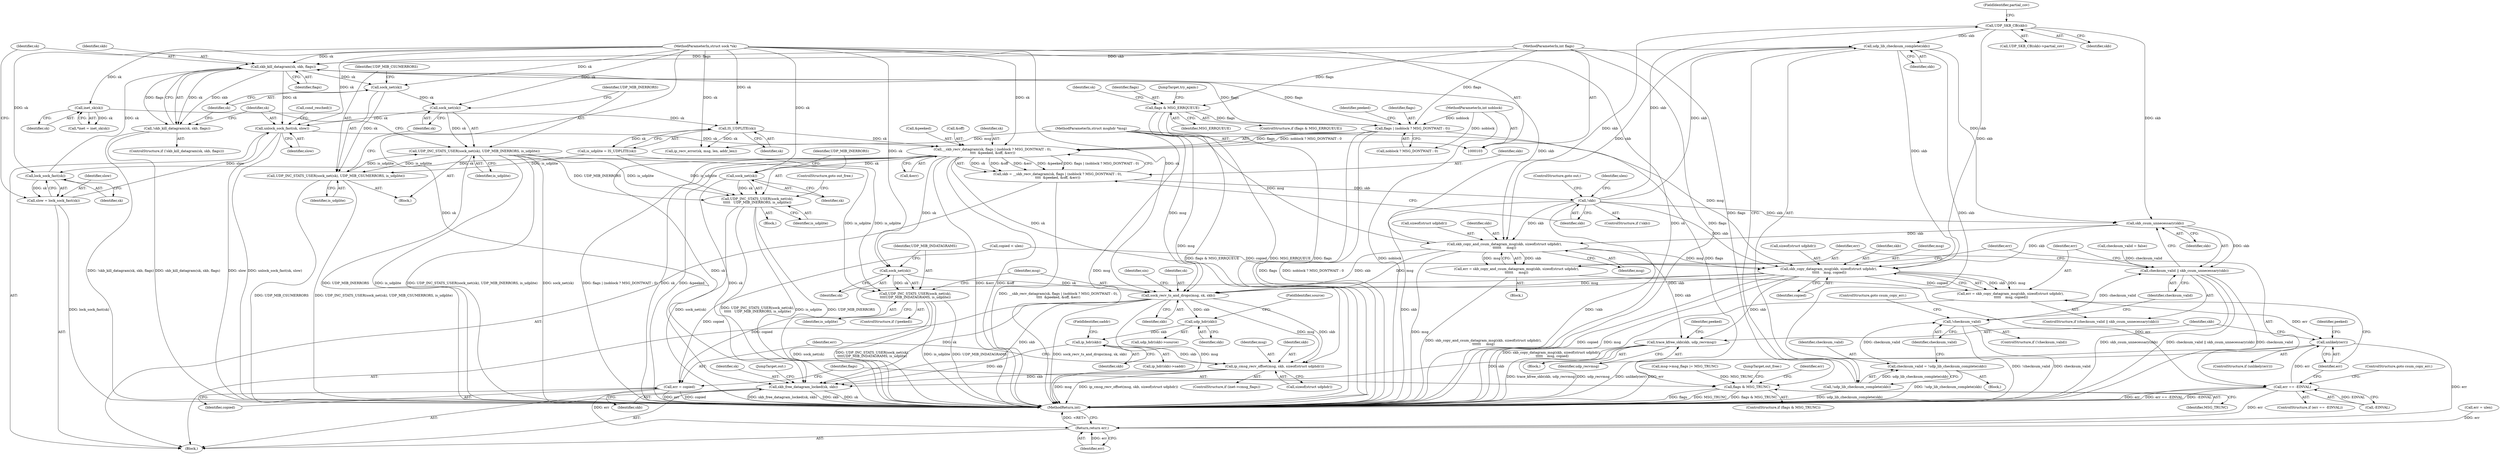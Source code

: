 digraph "0_linux_197c949e7798fbf28cfadc69d9ca0c2abbf93191@pointer" {
"1000200" [label="(Call,UDP_SKB_CB(skb))"];
"1000163" [label="(Call,!skb)"];
"1000146" [label="(Call,skb = __skb_recv_datagram(sk, flags | (noblock ? MSG_DONTWAIT : 0),\n\t\t\t\t  &peeked, &off, &err))"];
"1000148" [label="(Call,__skb_recv_datagram(sk, flags | (noblock ? MSG_DONTWAIT : 0),\n\t\t\t\t  &peeked, &off, &err))"];
"1000364" [label="(Call,unlock_sock_fast(sk, slow))"];
"1000360" [label="(Call,sock_net(sk))"];
"1000355" [label="(Call,sock_net(sk))"];
"1000349" [label="(Call,skb_kill_datagram(sk, skb, flags))"];
"1000345" [label="(Call,lock_sock_fast(sk))"];
"1000104" [label="(MethodParameterIn,struct sock *sk)"];
"1000207" [label="(Call,udp_lib_checksum_complete(skb))"];
"1000200" [label="(Call,UDP_SKB_CB(skb))"];
"1000230" [label="(Call,skb_copy_and_csum_datagram_msg(skb, sizeof(struct udphdr),\n\t\t\t\t\t\t     msg))"];
"1000216" [label="(Call,skb_csum_unnecessary(skb))"];
"1000105" [label="(MethodParameterIn,struct msghdr *msg)"];
"1000150" [label="(Call,flags | (noblock ? MSG_DONTWAIT : 0))"];
"1000136" [label="(Call,flags & MSG_ERRQUEUE)"];
"1000108" [label="(MethodParameterIn,int flags)"];
"1000107" [label="(MethodParameterIn,int noblock)"];
"1000343" [label="(Call,slow = lock_sock_fast(sk))"];
"1000128" [label="(Call,IS_UDPLITE(sk))"];
"1000114" [label="(Call,inet_sk(sk))"];
"1000206" [label="(Call,!udp_lib_checksum_complete(skb))"];
"1000204" [label="(Call,checksum_valid = !udp_lib_checksum_complete(skb))"];
"1000210" [label="(Call,!checksum_valid)"];
"1000214" [label="(Call,checksum_valid || skb_csum_unnecessary(skb))"];
"1000220" [label="(Call,skb_copy_datagram_msg(skb, sizeof(struct udphdr),\n \t\t\t\t\t    msg, copied))"];
"1000218" [label="(Call,err = skb_copy_datagram_msg(skb, sizeof(struct udphdr),\n \t\t\t\t\t    msg, copied))"];
"1000242" [label="(Call,unlikely(err))"];
"1000340" [label="(Return,return err;)"];
"1000245" [label="(Call,trace_kfree_skb(skb, udp_recvmsg))"];
"1000336" [label="(Call,skb_free_datagram_locked(sk, skb))"];
"1000271" [label="(Call,sock_recv_ts_and_drops(msg, sk, skb))"];
"1000288" [label="(Call,udp_hdr(skb))"];
"1000298" [label="(Call,ip_hdr(skb))"];
"1000320" [label="(Call,ip_cmsg_recv_offset(msg, skb, sizeof(struct udphdr)))"];
"1000325" [label="(Call,err = copied)"];
"1000228" [label="(Call,err = skb_copy_and_csum_datagram_msg(skb, sizeof(struct udphdr),\n\t\t\t\t\t\t     msg))"];
"1000236" [label="(Call,err == -EINVAL)"];
"1000258" [label="(Call,sock_net(sk))"];
"1000257" [label="(Call,UDP_INC_STATS_USER(sock_net(sk),\n\t\t\t\t\t   UDP_MIB_INERRORS, is_udplite))"];
"1000267" [label="(Call,sock_net(sk))"];
"1000266" [label="(Call,UDP_INC_STATS_USER(sock_net(sk),\n\t\t\t\tUDP_MIB_INDATAGRAMS, is_udplite))"];
"1000329" [label="(Call,flags & MSG_TRUNC)"];
"1000348" [label="(Call,!skb_kill_datagram(sk, skb, flags))"];
"1000354" [label="(Call,UDP_INC_STATS_USER(sock_net(sk), UDP_MIB_CSUMERRORS, is_udplite))"];
"1000359" [label="(Call,UDP_INC_STATS_USER(sock_net(sk), UDP_MIB_INERRORS, is_udplite))"];
"1000246" [label="(Identifier,skb)"];
"1000244" [label="(Block,)"];
"1000354" [label="(Call,UDP_INC_STATS_USER(sock_net(sk), UDP_MIB_CSUMERRORS, is_udplite))"];
"1000228" [label="(Call,err = skb_copy_and_csum_datagram_msg(skb, sizeof(struct udphdr),\n\t\t\t\t\t\t     msg))"];
"1000272" [label="(Identifier,msg)"];
"1000363" [label="(Identifier,is_udplite)"];
"1000105" [label="(MethodParameterIn,struct msghdr *msg)"];
"1000140" [label="(Call,ip_recv_error(sk, msg, len, addr_len))"];
"1000330" [label="(Identifier,flags)"];
"1000235" [label="(ControlStructure,if (err == -EINVAL))"];
"1000251" [label="(Block,)"];
"1000267" [label="(Call,sock_net(sk))"];
"1000300" [label="(FieldIdentifier,saddr)"];
"1000266" [label="(Call,UDP_INC_STATS_USER(sock_net(sk),\n\t\t\t\tUDP_MIB_INDATAGRAMS, is_udplite))"];
"1000258" [label="(Call,sock_net(sk))"];
"1000150" [label="(Call,flags | (noblock ? MSG_DONTWAIT : 0))"];
"1000216" [label="(Call,skb_csum_unnecessary(skb))"];
"1000257" [label="(Call,UDP_INC_STATS_USER(sock_net(sk),\n\t\t\t\t\t   UDP_MIB_INERRORS, is_udplite))"];
"1000351" [label="(Identifier,skb)"];
"1000331" [label="(Identifier,MSG_TRUNC)"];
"1000112" [label="(Call,*inet = inet_sk(sk))"];
"1000297" [label="(Call,ip_hdr(skb)->saddr)"];
"1000145" [label="(JumpTarget,try_again:)"];
"1000340" [label="(Return,return err;)"];
"1000276" [label="(Identifier,sin)"];
"1000104" [label="(MethodParameterIn,struct sock *sk)"];
"1000364" [label="(Call,unlock_sock_fast(sk, slow))"];
"1000189" [label="(Call,msg->msg_flags |= MSG_TRUNC)"];
"1000345" [label="(Call,lock_sock_fast(sk))"];
"1000241" [label="(ControlStructure,if (unlikely(err)))"];
"1000212" [label="(ControlStructure,goto csum_copy_err;)"];
"1000236" [label="(Call,err == -EINVAL)"];
"1000328" [label="(ControlStructure,if (flags & MSG_TRUNC))"];
"1000217" [label="(Identifier,skb)"];
"1000114" [label="(Call,inet_sk(sk))"];
"1000335" [label="(JumpTarget,out_free:)"];
"1000213" [label="(ControlStructure,if (checksum_valid || skb_csum_unnecessary(skb)))"];
"1000210" [label="(Call,!checksum_valid)"];
"1000350" [label="(Identifier,sk)"];
"1000320" [label="(Call,ip_cmsg_recv_offset(msg, skb, sizeof(struct udphdr)))"];
"1000344" [label="(Identifier,slow)"];
"1000259" [label="(Identifier,sk)"];
"1000141" [label="(Identifier,sk)"];
"1000162" [label="(ControlStructure,if (!skb))"];
"1000156" [label="(Call,&peeked)"];
"1000108" [label="(MethodParameterIn,int flags)"];
"1000242" [label="(Call,unlikely(err))"];
"1000163" [label="(Call,!skb)"];
"1000265" [label="(Identifier,peeked)"];
"1000261" [label="(Identifier,is_udplite)"];
"1000203" [label="(Block,)"];
"1000325" [label="(Call,err = copied)"];
"1000346" [label="(Identifier,sk)"];
"1000135" [label="(ControlStructure,if (flags & MSG_ERRQUEUE))"];
"1000129" [label="(Identifier,sk)"];
"1000219" [label="(Identifier,err)"];
"1000147" [label="(Identifier,skb)"];
"1000232" [label="(Call,sizeof(struct udphdr))"];
"1000209" [label="(ControlStructure,if (!checksum_valid))"];
"1000240" [label="(ControlStructure,goto csum_copy_err;)"];
"1000222" [label="(Call,sizeof(struct udphdr))"];
"1000260" [label="(Identifier,UDP_MIB_INERRORS)"];
"1000229" [label="(Identifier,err)"];
"1000274" [label="(Identifier,skb)"];
"1000366" [label="(Identifier,slow)"];
"1000298" [label="(Call,ip_hdr(skb))"];
"1000220" [label="(Call,skb_copy_datagram_msg(skb, sizeof(struct udphdr),\n \t\t\t\t\t    msg, copied))"];
"1000128" [label="(Call,IS_UDPLITE(sk))"];
"1000152" [label="(Call,noblock ? MSG_DONTWAIT : 0)"];
"1000207" [label="(Call,udp_lib_checksum_complete(skb))"];
"1000126" [label="(Call,is_udplite = IS_UDPLITE(sk))"];
"1000238" [label="(Call,-EINVAL)"];
"1000199" [label="(Call,UDP_SKB_CB(skb)->partial_cov)"];
"1000341" [label="(Identifier,err)"];
"1000263" [label="(ControlStructure,if (!peeked))"];
"1000158" [label="(Call,&off)"];
"1000214" [label="(Call,checksum_valid || skb_csum_unnecessary(skb))"];
"1000137" [label="(Identifier,flags)"];
"1000204" [label="(Call,checksum_valid = !udp_lib_checksum_complete(skb))"];
"1000234" [label="(Identifier,msg)"];
"1000269" [label="(Identifier,UDP_MIB_INDATAGRAMS)"];
"1000352" [label="(Identifier,flags)"];
"1000250" [label="(Identifier,peeked)"];
"1000262" [label="(ControlStructure,goto out_free;)"];
"1000365" [label="(Identifier,sk)"];
"1000337" [label="(Identifier,sk)"];
"1000336" [label="(Call,skb_free_datagram_locked(sk, skb))"];
"1000327" [label="(Identifier,copied)"];
"1000138" [label="(Identifier,MSG_ERRQUEUE)"];
"1000237" [label="(Identifier,err)"];
"1000268" [label="(Identifier,sk)"];
"1000323" [label="(Call,sizeof(struct udphdr))"];
"1000110" [label="(Block,)"];
"1000353" [label="(Block,)"];
"1000374" [label="(MethodReturn,int)"];
"1000270" [label="(Identifier,is_udplite)"];
"1000151" [label="(Identifier,flags)"];
"1000206" [label="(Call,!udp_lib_checksum_complete(skb))"];
"1000164" [label="(Identifier,skb)"];
"1000347" [label="(ControlStructure,if (!skb_kill_datagram(sk, skb, flags)))"];
"1000349" [label="(Call,skb_kill_datagram(sk, skb, flags))"];
"1000356" [label="(Identifier,sk)"];
"1000357" [label="(Identifier,UDP_MIB_CSUMERRORS)"];
"1000165" [label="(ControlStructure,goto out;)"];
"1000107" [label="(MethodParameterIn,int noblock)"];
"1000202" [label="(FieldIdentifier,partial_cov)"];
"1000211" [label="(Identifier,checksum_valid)"];
"1000287" [label="(Call,udp_hdr(skb)->source)"];
"1000149" [label="(Identifier,sk)"];
"1000339" [label="(JumpTarget,out:)"];
"1000367" [label="(Call,cond_resched())"];
"1000326" [label="(Identifier,err)"];
"1000196" [label="(Call,copied < ulen)"];
"1000225" [label="(Identifier,copied)"];
"1000333" [label="(Identifier,err)"];
"1000231" [label="(Identifier,skb)"];
"1000329" [label="(Call,flags & MSG_TRUNC)"];
"1000167" [label="(Identifier,ulen)"];
"1000360" [label="(Call,sock_net(sk))"];
"1000148" [label="(Call,__skb_recv_datagram(sk, flags | (noblock ? MSG_DONTWAIT : 0),\n\t\t\t\t  &peeked, &off, &err))"];
"1000289" [label="(Identifier,skb)"];
"1000146" [label="(Call,skb = __skb_recv_datagram(sk, flags | (noblock ? MSG_DONTWAIT : 0),\n\t\t\t\t  &peeked, &off, &err))"];
"1000243" [label="(Identifier,err)"];
"1000338" [label="(Identifier,skb)"];
"1000299" [label="(Identifier,skb)"];
"1000361" [label="(Identifier,sk)"];
"1000157" [label="(Identifier,peeked)"];
"1000321" [label="(Identifier,msg)"];
"1000200" [label="(Call,UDP_SKB_CB(skb))"];
"1000348" [label="(Call,!skb_kill_datagram(sk, skb, flags))"];
"1000316" [label="(ControlStructure,if (inet->cmsg_flags))"];
"1000115" [label="(Identifier,sk)"];
"1000273" [label="(Identifier,sk)"];
"1000227" [label="(Block,)"];
"1000136" [label="(Call,flags & MSG_ERRQUEUE)"];
"1000359" [label="(Call,UDP_INC_STATS_USER(sock_net(sk), UDP_MIB_INERRORS, is_udplite))"];
"1000332" [label="(Call,err = ulen)"];
"1000160" [label="(Call,&err)"];
"1000355" [label="(Call,sock_net(sk))"];
"1000131" [label="(Call,checksum_valid = false)"];
"1000290" [label="(FieldIdentifier,source)"];
"1000230" [label="(Call,skb_copy_and_csum_datagram_msg(skb, sizeof(struct udphdr),\n\t\t\t\t\t\t     msg))"];
"1000221" [label="(Identifier,skb)"];
"1000271" [label="(Call,sock_recv_ts_and_drops(msg, sk, skb))"];
"1000201" [label="(Identifier,skb)"];
"1000247" [label="(Identifier,udp_recvmsg)"];
"1000224" [label="(Identifier,msg)"];
"1000288" [label="(Call,udp_hdr(skb))"];
"1000322" [label="(Identifier,skb)"];
"1000245" [label="(Call,trace_kfree_skb(skb, udp_recvmsg))"];
"1000343" [label="(Call,slow = lock_sock_fast(sk))"];
"1000208" [label="(Identifier,skb)"];
"1000218" [label="(Call,err = skb_copy_datagram_msg(skb, sizeof(struct udphdr),\n \t\t\t\t\t    msg, copied))"];
"1000205" [label="(Identifier,checksum_valid)"];
"1000362" [label="(Identifier,UDP_MIB_INERRORS)"];
"1000358" [label="(Identifier,is_udplite)"];
"1000215" [label="(Identifier,checksum_valid)"];
"1000200" -> "1000199"  [label="AST: "];
"1000200" -> "1000201"  [label="CFG: "];
"1000201" -> "1000200"  [label="AST: "];
"1000202" -> "1000200"  [label="CFG: "];
"1000163" -> "1000200"  [label="DDG: skb"];
"1000200" -> "1000207"  [label="DDG: skb"];
"1000200" -> "1000216"  [label="DDG: skb"];
"1000200" -> "1000220"  [label="DDG: skb"];
"1000200" -> "1000230"  [label="DDG: skb"];
"1000163" -> "1000162"  [label="AST: "];
"1000163" -> "1000164"  [label="CFG: "];
"1000164" -> "1000163"  [label="AST: "];
"1000165" -> "1000163"  [label="CFG: "];
"1000167" -> "1000163"  [label="CFG: "];
"1000163" -> "1000374"  [label="DDG: skb"];
"1000163" -> "1000374"  [label="DDG: !skb"];
"1000146" -> "1000163"  [label="DDG: skb"];
"1000163" -> "1000207"  [label="DDG: skb"];
"1000163" -> "1000216"  [label="DDG: skb"];
"1000163" -> "1000220"  [label="DDG: skb"];
"1000163" -> "1000230"  [label="DDG: skb"];
"1000146" -> "1000110"  [label="AST: "];
"1000146" -> "1000148"  [label="CFG: "];
"1000147" -> "1000146"  [label="AST: "];
"1000148" -> "1000146"  [label="AST: "];
"1000164" -> "1000146"  [label="CFG: "];
"1000146" -> "1000374"  [label="DDG: __skb_recv_datagram(sk, flags | (noblock ? MSG_DONTWAIT : 0),\n\t\t\t\t  &peeked, &off, &err)"];
"1000148" -> "1000146"  [label="DDG: sk"];
"1000148" -> "1000146"  [label="DDG: &off"];
"1000148" -> "1000146"  [label="DDG: &err"];
"1000148" -> "1000146"  [label="DDG: &peeked"];
"1000148" -> "1000146"  [label="DDG: flags | (noblock ? MSG_DONTWAIT : 0)"];
"1000148" -> "1000160"  [label="CFG: "];
"1000149" -> "1000148"  [label="AST: "];
"1000150" -> "1000148"  [label="AST: "];
"1000156" -> "1000148"  [label="AST: "];
"1000158" -> "1000148"  [label="AST: "];
"1000160" -> "1000148"  [label="AST: "];
"1000148" -> "1000374"  [label="DDG: &err"];
"1000148" -> "1000374"  [label="DDG: &off"];
"1000148" -> "1000374"  [label="DDG: sk"];
"1000148" -> "1000374"  [label="DDG: flags | (noblock ? MSG_DONTWAIT : 0)"];
"1000148" -> "1000374"  [label="DDG: &peeked"];
"1000364" -> "1000148"  [label="DDG: sk"];
"1000128" -> "1000148"  [label="DDG: sk"];
"1000104" -> "1000148"  [label="DDG: sk"];
"1000150" -> "1000148"  [label="DDG: flags"];
"1000150" -> "1000148"  [label="DDG: noblock ? MSG_DONTWAIT : 0"];
"1000148" -> "1000258"  [label="DDG: sk"];
"1000148" -> "1000267"  [label="DDG: sk"];
"1000148" -> "1000271"  [label="DDG: sk"];
"1000148" -> "1000336"  [label="DDG: sk"];
"1000148" -> "1000345"  [label="DDG: sk"];
"1000364" -> "1000110"  [label="AST: "];
"1000364" -> "1000366"  [label="CFG: "];
"1000365" -> "1000364"  [label="AST: "];
"1000366" -> "1000364"  [label="AST: "];
"1000367" -> "1000364"  [label="CFG: "];
"1000364" -> "1000374"  [label="DDG: unlock_sock_fast(sk, slow)"];
"1000364" -> "1000374"  [label="DDG: slow"];
"1000360" -> "1000364"  [label="DDG: sk"];
"1000349" -> "1000364"  [label="DDG: sk"];
"1000104" -> "1000364"  [label="DDG: sk"];
"1000343" -> "1000364"  [label="DDG: slow"];
"1000360" -> "1000359"  [label="AST: "];
"1000360" -> "1000361"  [label="CFG: "];
"1000361" -> "1000360"  [label="AST: "];
"1000362" -> "1000360"  [label="CFG: "];
"1000360" -> "1000359"  [label="DDG: sk"];
"1000355" -> "1000360"  [label="DDG: sk"];
"1000104" -> "1000360"  [label="DDG: sk"];
"1000355" -> "1000354"  [label="AST: "];
"1000355" -> "1000356"  [label="CFG: "];
"1000356" -> "1000355"  [label="AST: "];
"1000357" -> "1000355"  [label="CFG: "];
"1000355" -> "1000354"  [label="DDG: sk"];
"1000349" -> "1000355"  [label="DDG: sk"];
"1000104" -> "1000355"  [label="DDG: sk"];
"1000349" -> "1000348"  [label="AST: "];
"1000349" -> "1000352"  [label="CFG: "];
"1000350" -> "1000349"  [label="AST: "];
"1000351" -> "1000349"  [label="AST: "];
"1000352" -> "1000349"  [label="AST: "];
"1000348" -> "1000349"  [label="CFG: "];
"1000349" -> "1000150"  [label="DDG: flags"];
"1000349" -> "1000348"  [label="DDG: sk"];
"1000349" -> "1000348"  [label="DDG: skb"];
"1000349" -> "1000348"  [label="DDG: flags"];
"1000345" -> "1000349"  [label="DDG: sk"];
"1000104" -> "1000349"  [label="DDG: sk"];
"1000207" -> "1000349"  [label="DDG: skb"];
"1000230" -> "1000349"  [label="DDG: skb"];
"1000150" -> "1000349"  [label="DDG: flags"];
"1000108" -> "1000349"  [label="DDG: flags"];
"1000345" -> "1000343"  [label="AST: "];
"1000345" -> "1000346"  [label="CFG: "];
"1000346" -> "1000345"  [label="AST: "];
"1000343" -> "1000345"  [label="CFG: "];
"1000345" -> "1000343"  [label="DDG: sk"];
"1000104" -> "1000345"  [label="DDG: sk"];
"1000104" -> "1000103"  [label="AST: "];
"1000104" -> "1000374"  [label="DDG: sk"];
"1000104" -> "1000114"  [label="DDG: sk"];
"1000104" -> "1000128"  [label="DDG: sk"];
"1000104" -> "1000140"  [label="DDG: sk"];
"1000104" -> "1000258"  [label="DDG: sk"];
"1000104" -> "1000267"  [label="DDG: sk"];
"1000104" -> "1000271"  [label="DDG: sk"];
"1000104" -> "1000336"  [label="DDG: sk"];
"1000207" -> "1000206"  [label="AST: "];
"1000207" -> "1000208"  [label="CFG: "];
"1000208" -> "1000207"  [label="AST: "];
"1000206" -> "1000207"  [label="CFG: "];
"1000207" -> "1000206"  [label="DDG: skb"];
"1000207" -> "1000216"  [label="DDG: skb"];
"1000207" -> "1000220"  [label="DDG: skb"];
"1000207" -> "1000230"  [label="DDG: skb"];
"1000230" -> "1000228"  [label="AST: "];
"1000230" -> "1000234"  [label="CFG: "];
"1000231" -> "1000230"  [label="AST: "];
"1000232" -> "1000230"  [label="AST: "];
"1000234" -> "1000230"  [label="AST: "];
"1000228" -> "1000230"  [label="CFG: "];
"1000230" -> "1000374"  [label="DDG: msg"];
"1000230" -> "1000220"  [label="DDG: msg"];
"1000230" -> "1000228"  [label="DDG: skb"];
"1000230" -> "1000228"  [label="DDG: msg"];
"1000216" -> "1000230"  [label="DDG: skb"];
"1000105" -> "1000230"  [label="DDG: msg"];
"1000230" -> "1000245"  [label="DDG: skb"];
"1000230" -> "1000271"  [label="DDG: msg"];
"1000230" -> "1000271"  [label="DDG: skb"];
"1000216" -> "1000214"  [label="AST: "];
"1000216" -> "1000217"  [label="CFG: "];
"1000217" -> "1000216"  [label="AST: "];
"1000214" -> "1000216"  [label="CFG: "];
"1000216" -> "1000214"  [label="DDG: skb"];
"1000216" -> "1000220"  [label="DDG: skb"];
"1000105" -> "1000103"  [label="AST: "];
"1000105" -> "1000374"  [label="DDG: msg"];
"1000105" -> "1000140"  [label="DDG: msg"];
"1000105" -> "1000220"  [label="DDG: msg"];
"1000105" -> "1000271"  [label="DDG: msg"];
"1000105" -> "1000320"  [label="DDG: msg"];
"1000150" -> "1000152"  [label="CFG: "];
"1000151" -> "1000150"  [label="AST: "];
"1000152" -> "1000150"  [label="AST: "];
"1000157" -> "1000150"  [label="CFG: "];
"1000150" -> "1000374"  [label="DDG: flags"];
"1000150" -> "1000374"  [label="DDG: noblock ? MSG_DONTWAIT : 0"];
"1000136" -> "1000150"  [label="DDG: flags"];
"1000108" -> "1000150"  [label="DDG: flags"];
"1000107" -> "1000150"  [label="DDG: noblock"];
"1000150" -> "1000329"  [label="DDG: flags"];
"1000136" -> "1000135"  [label="AST: "];
"1000136" -> "1000138"  [label="CFG: "];
"1000137" -> "1000136"  [label="AST: "];
"1000138" -> "1000136"  [label="AST: "];
"1000141" -> "1000136"  [label="CFG: "];
"1000145" -> "1000136"  [label="CFG: "];
"1000136" -> "1000374"  [label="DDG: flags & MSG_ERRQUEUE"];
"1000136" -> "1000374"  [label="DDG: MSG_ERRQUEUE"];
"1000136" -> "1000374"  [label="DDG: flags"];
"1000108" -> "1000136"  [label="DDG: flags"];
"1000108" -> "1000103"  [label="AST: "];
"1000108" -> "1000374"  [label="DDG: flags"];
"1000108" -> "1000329"  [label="DDG: flags"];
"1000107" -> "1000103"  [label="AST: "];
"1000107" -> "1000374"  [label="DDG: noblock"];
"1000107" -> "1000152"  [label="DDG: noblock"];
"1000343" -> "1000110"  [label="AST: "];
"1000344" -> "1000343"  [label="AST: "];
"1000350" -> "1000343"  [label="CFG: "];
"1000343" -> "1000374"  [label="DDG: lock_sock_fast(sk)"];
"1000128" -> "1000126"  [label="AST: "];
"1000128" -> "1000129"  [label="CFG: "];
"1000129" -> "1000128"  [label="AST: "];
"1000126" -> "1000128"  [label="CFG: "];
"1000128" -> "1000126"  [label="DDG: sk"];
"1000114" -> "1000128"  [label="DDG: sk"];
"1000128" -> "1000140"  [label="DDG: sk"];
"1000114" -> "1000112"  [label="AST: "];
"1000114" -> "1000115"  [label="CFG: "];
"1000115" -> "1000114"  [label="AST: "];
"1000112" -> "1000114"  [label="CFG: "];
"1000114" -> "1000112"  [label="DDG: sk"];
"1000206" -> "1000204"  [label="AST: "];
"1000204" -> "1000206"  [label="CFG: "];
"1000206" -> "1000374"  [label="DDG: udp_lib_checksum_complete(skb)"];
"1000206" -> "1000204"  [label="DDG: udp_lib_checksum_complete(skb)"];
"1000204" -> "1000203"  [label="AST: "];
"1000205" -> "1000204"  [label="AST: "];
"1000211" -> "1000204"  [label="CFG: "];
"1000204" -> "1000374"  [label="DDG: !udp_lib_checksum_complete(skb)"];
"1000204" -> "1000210"  [label="DDG: checksum_valid"];
"1000210" -> "1000209"  [label="AST: "];
"1000210" -> "1000211"  [label="CFG: "];
"1000211" -> "1000210"  [label="AST: "];
"1000212" -> "1000210"  [label="CFG: "];
"1000215" -> "1000210"  [label="CFG: "];
"1000210" -> "1000374"  [label="DDG: !checksum_valid"];
"1000210" -> "1000374"  [label="DDG: checksum_valid"];
"1000210" -> "1000214"  [label="DDG: checksum_valid"];
"1000214" -> "1000213"  [label="AST: "];
"1000214" -> "1000215"  [label="CFG: "];
"1000215" -> "1000214"  [label="AST: "];
"1000219" -> "1000214"  [label="CFG: "];
"1000229" -> "1000214"  [label="CFG: "];
"1000214" -> "1000374"  [label="DDG: skb_csum_unnecessary(skb)"];
"1000214" -> "1000374"  [label="DDG: checksum_valid || skb_csum_unnecessary(skb)"];
"1000214" -> "1000374"  [label="DDG: checksum_valid"];
"1000131" -> "1000214"  [label="DDG: checksum_valid"];
"1000220" -> "1000218"  [label="AST: "];
"1000220" -> "1000225"  [label="CFG: "];
"1000221" -> "1000220"  [label="AST: "];
"1000222" -> "1000220"  [label="AST: "];
"1000224" -> "1000220"  [label="AST: "];
"1000225" -> "1000220"  [label="AST: "];
"1000218" -> "1000220"  [label="CFG: "];
"1000220" -> "1000374"  [label="DDG: copied"];
"1000220" -> "1000374"  [label="DDG: msg"];
"1000220" -> "1000218"  [label="DDG: skb"];
"1000220" -> "1000218"  [label="DDG: msg"];
"1000220" -> "1000218"  [label="DDG: copied"];
"1000196" -> "1000220"  [label="DDG: copied"];
"1000220" -> "1000245"  [label="DDG: skb"];
"1000220" -> "1000271"  [label="DDG: msg"];
"1000220" -> "1000271"  [label="DDG: skb"];
"1000220" -> "1000325"  [label="DDG: copied"];
"1000218" -> "1000213"  [label="AST: "];
"1000219" -> "1000218"  [label="AST: "];
"1000243" -> "1000218"  [label="CFG: "];
"1000218" -> "1000374"  [label="DDG: skb_copy_datagram_msg(skb, sizeof(struct udphdr),\n \t\t\t\t\t    msg, copied)"];
"1000218" -> "1000242"  [label="DDG: err"];
"1000242" -> "1000241"  [label="AST: "];
"1000242" -> "1000243"  [label="CFG: "];
"1000243" -> "1000242"  [label="AST: "];
"1000246" -> "1000242"  [label="CFG: "];
"1000265" -> "1000242"  [label="CFG: "];
"1000242" -> "1000374"  [label="DDG: unlikely(err)"];
"1000242" -> "1000374"  [label="DDG: err"];
"1000236" -> "1000242"  [label="DDG: err"];
"1000242" -> "1000340"  [label="DDG: err"];
"1000340" -> "1000110"  [label="AST: "];
"1000340" -> "1000341"  [label="CFG: "];
"1000341" -> "1000340"  [label="AST: "];
"1000374" -> "1000340"  [label="CFG: "];
"1000340" -> "1000374"  [label="DDG: <RET>"];
"1000341" -> "1000340"  [label="DDG: err"];
"1000325" -> "1000340"  [label="DDG: err"];
"1000332" -> "1000340"  [label="DDG: err"];
"1000236" -> "1000340"  [label="DDG: err"];
"1000245" -> "1000244"  [label="AST: "];
"1000245" -> "1000247"  [label="CFG: "];
"1000246" -> "1000245"  [label="AST: "];
"1000247" -> "1000245"  [label="AST: "];
"1000250" -> "1000245"  [label="CFG: "];
"1000245" -> "1000374"  [label="DDG: trace_kfree_skb(skb, udp_recvmsg)"];
"1000245" -> "1000374"  [label="DDG: udp_recvmsg"];
"1000245" -> "1000336"  [label="DDG: skb"];
"1000336" -> "1000110"  [label="AST: "];
"1000336" -> "1000338"  [label="CFG: "];
"1000337" -> "1000336"  [label="AST: "];
"1000338" -> "1000336"  [label="AST: "];
"1000339" -> "1000336"  [label="CFG: "];
"1000336" -> "1000374"  [label="DDG: skb_free_datagram_locked(sk, skb)"];
"1000336" -> "1000374"  [label="DDG: skb"];
"1000336" -> "1000374"  [label="DDG: sk"];
"1000258" -> "1000336"  [label="DDG: sk"];
"1000271" -> "1000336"  [label="DDG: sk"];
"1000271" -> "1000336"  [label="DDG: skb"];
"1000298" -> "1000336"  [label="DDG: skb"];
"1000320" -> "1000336"  [label="DDG: skb"];
"1000271" -> "1000110"  [label="AST: "];
"1000271" -> "1000274"  [label="CFG: "];
"1000272" -> "1000271"  [label="AST: "];
"1000273" -> "1000271"  [label="AST: "];
"1000274" -> "1000271"  [label="AST: "];
"1000276" -> "1000271"  [label="CFG: "];
"1000271" -> "1000374"  [label="DDG: msg"];
"1000271" -> "1000374"  [label="DDG: sock_recv_ts_and_drops(msg, sk, skb)"];
"1000267" -> "1000271"  [label="DDG: sk"];
"1000271" -> "1000288"  [label="DDG: skb"];
"1000271" -> "1000320"  [label="DDG: msg"];
"1000271" -> "1000320"  [label="DDG: skb"];
"1000288" -> "1000287"  [label="AST: "];
"1000288" -> "1000289"  [label="CFG: "];
"1000289" -> "1000288"  [label="AST: "];
"1000290" -> "1000288"  [label="CFG: "];
"1000288" -> "1000298"  [label="DDG: skb"];
"1000298" -> "1000297"  [label="AST: "];
"1000298" -> "1000299"  [label="CFG: "];
"1000299" -> "1000298"  [label="AST: "];
"1000300" -> "1000298"  [label="CFG: "];
"1000298" -> "1000320"  [label="DDG: skb"];
"1000320" -> "1000316"  [label="AST: "];
"1000320" -> "1000323"  [label="CFG: "];
"1000321" -> "1000320"  [label="AST: "];
"1000322" -> "1000320"  [label="AST: "];
"1000323" -> "1000320"  [label="AST: "];
"1000326" -> "1000320"  [label="CFG: "];
"1000320" -> "1000374"  [label="DDG: msg"];
"1000320" -> "1000374"  [label="DDG: ip_cmsg_recv_offset(msg, skb, sizeof(struct udphdr))"];
"1000325" -> "1000110"  [label="AST: "];
"1000325" -> "1000327"  [label="CFG: "];
"1000326" -> "1000325"  [label="AST: "];
"1000327" -> "1000325"  [label="AST: "];
"1000330" -> "1000325"  [label="CFG: "];
"1000325" -> "1000374"  [label="DDG: err"];
"1000325" -> "1000374"  [label="DDG: copied"];
"1000196" -> "1000325"  [label="DDG: copied"];
"1000228" -> "1000227"  [label="AST: "];
"1000229" -> "1000228"  [label="AST: "];
"1000237" -> "1000228"  [label="CFG: "];
"1000228" -> "1000374"  [label="DDG: skb_copy_and_csum_datagram_msg(skb, sizeof(struct udphdr),\n\t\t\t\t\t\t     msg)"];
"1000228" -> "1000236"  [label="DDG: err"];
"1000236" -> "1000235"  [label="AST: "];
"1000236" -> "1000238"  [label="CFG: "];
"1000237" -> "1000236"  [label="AST: "];
"1000238" -> "1000236"  [label="AST: "];
"1000240" -> "1000236"  [label="CFG: "];
"1000243" -> "1000236"  [label="CFG: "];
"1000236" -> "1000374"  [label="DDG: err"];
"1000236" -> "1000374"  [label="DDG: err == -EINVAL"];
"1000236" -> "1000374"  [label="DDG: -EINVAL"];
"1000238" -> "1000236"  [label="DDG: EINVAL"];
"1000258" -> "1000257"  [label="AST: "];
"1000258" -> "1000259"  [label="CFG: "];
"1000259" -> "1000258"  [label="AST: "];
"1000260" -> "1000258"  [label="CFG: "];
"1000258" -> "1000257"  [label="DDG: sk"];
"1000257" -> "1000251"  [label="AST: "];
"1000257" -> "1000261"  [label="CFG: "];
"1000260" -> "1000257"  [label="AST: "];
"1000261" -> "1000257"  [label="AST: "];
"1000262" -> "1000257"  [label="CFG: "];
"1000257" -> "1000374"  [label="DDG: UDP_MIB_INERRORS"];
"1000257" -> "1000374"  [label="DDG: sock_net(sk)"];
"1000257" -> "1000374"  [label="DDG: UDP_INC_STATS_USER(sock_net(sk),\n\t\t\t\t\t   UDP_MIB_INERRORS, is_udplite)"];
"1000257" -> "1000374"  [label="DDG: is_udplite"];
"1000359" -> "1000257"  [label="DDG: UDP_MIB_INERRORS"];
"1000359" -> "1000257"  [label="DDG: is_udplite"];
"1000126" -> "1000257"  [label="DDG: is_udplite"];
"1000267" -> "1000266"  [label="AST: "];
"1000267" -> "1000268"  [label="CFG: "];
"1000268" -> "1000267"  [label="AST: "];
"1000269" -> "1000267"  [label="CFG: "];
"1000267" -> "1000266"  [label="DDG: sk"];
"1000266" -> "1000263"  [label="AST: "];
"1000266" -> "1000270"  [label="CFG: "];
"1000269" -> "1000266"  [label="AST: "];
"1000270" -> "1000266"  [label="AST: "];
"1000272" -> "1000266"  [label="CFG: "];
"1000266" -> "1000374"  [label="DDG: UDP_MIB_INDATAGRAMS"];
"1000266" -> "1000374"  [label="DDG: sock_net(sk)"];
"1000266" -> "1000374"  [label="DDG: UDP_INC_STATS_USER(sock_net(sk),\n\t\t\t\tUDP_MIB_INDATAGRAMS, is_udplite)"];
"1000266" -> "1000374"  [label="DDG: is_udplite"];
"1000126" -> "1000266"  [label="DDG: is_udplite"];
"1000359" -> "1000266"  [label="DDG: is_udplite"];
"1000329" -> "1000328"  [label="AST: "];
"1000329" -> "1000331"  [label="CFG: "];
"1000330" -> "1000329"  [label="AST: "];
"1000331" -> "1000329"  [label="AST: "];
"1000333" -> "1000329"  [label="CFG: "];
"1000335" -> "1000329"  [label="CFG: "];
"1000329" -> "1000374"  [label="DDG: MSG_TRUNC"];
"1000329" -> "1000374"  [label="DDG: flags & MSG_TRUNC"];
"1000329" -> "1000374"  [label="DDG: flags"];
"1000189" -> "1000329"  [label="DDG: MSG_TRUNC"];
"1000348" -> "1000347"  [label="AST: "];
"1000356" -> "1000348"  [label="CFG: "];
"1000365" -> "1000348"  [label="CFG: "];
"1000348" -> "1000374"  [label="DDG: skb_kill_datagram(sk, skb, flags)"];
"1000348" -> "1000374"  [label="DDG: !skb_kill_datagram(sk, skb, flags)"];
"1000354" -> "1000353"  [label="AST: "];
"1000354" -> "1000358"  [label="CFG: "];
"1000357" -> "1000354"  [label="AST: "];
"1000358" -> "1000354"  [label="AST: "];
"1000361" -> "1000354"  [label="CFG: "];
"1000354" -> "1000374"  [label="DDG: UDP_MIB_CSUMERRORS"];
"1000354" -> "1000374"  [label="DDG: UDP_INC_STATS_USER(sock_net(sk), UDP_MIB_CSUMERRORS, is_udplite)"];
"1000126" -> "1000354"  [label="DDG: is_udplite"];
"1000359" -> "1000354"  [label="DDG: is_udplite"];
"1000354" -> "1000359"  [label="DDG: is_udplite"];
"1000359" -> "1000353"  [label="AST: "];
"1000359" -> "1000363"  [label="CFG: "];
"1000362" -> "1000359"  [label="AST: "];
"1000363" -> "1000359"  [label="AST: "];
"1000365" -> "1000359"  [label="CFG: "];
"1000359" -> "1000374"  [label="DDG: sock_net(sk)"];
"1000359" -> "1000374"  [label="DDG: UDP_MIB_INERRORS"];
"1000359" -> "1000374"  [label="DDG: is_udplite"];
"1000359" -> "1000374"  [label="DDG: UDP_INC_STATS_USER(sock_net(sk), UDP_MIB_INERRORS, is_udplite)"];
}
